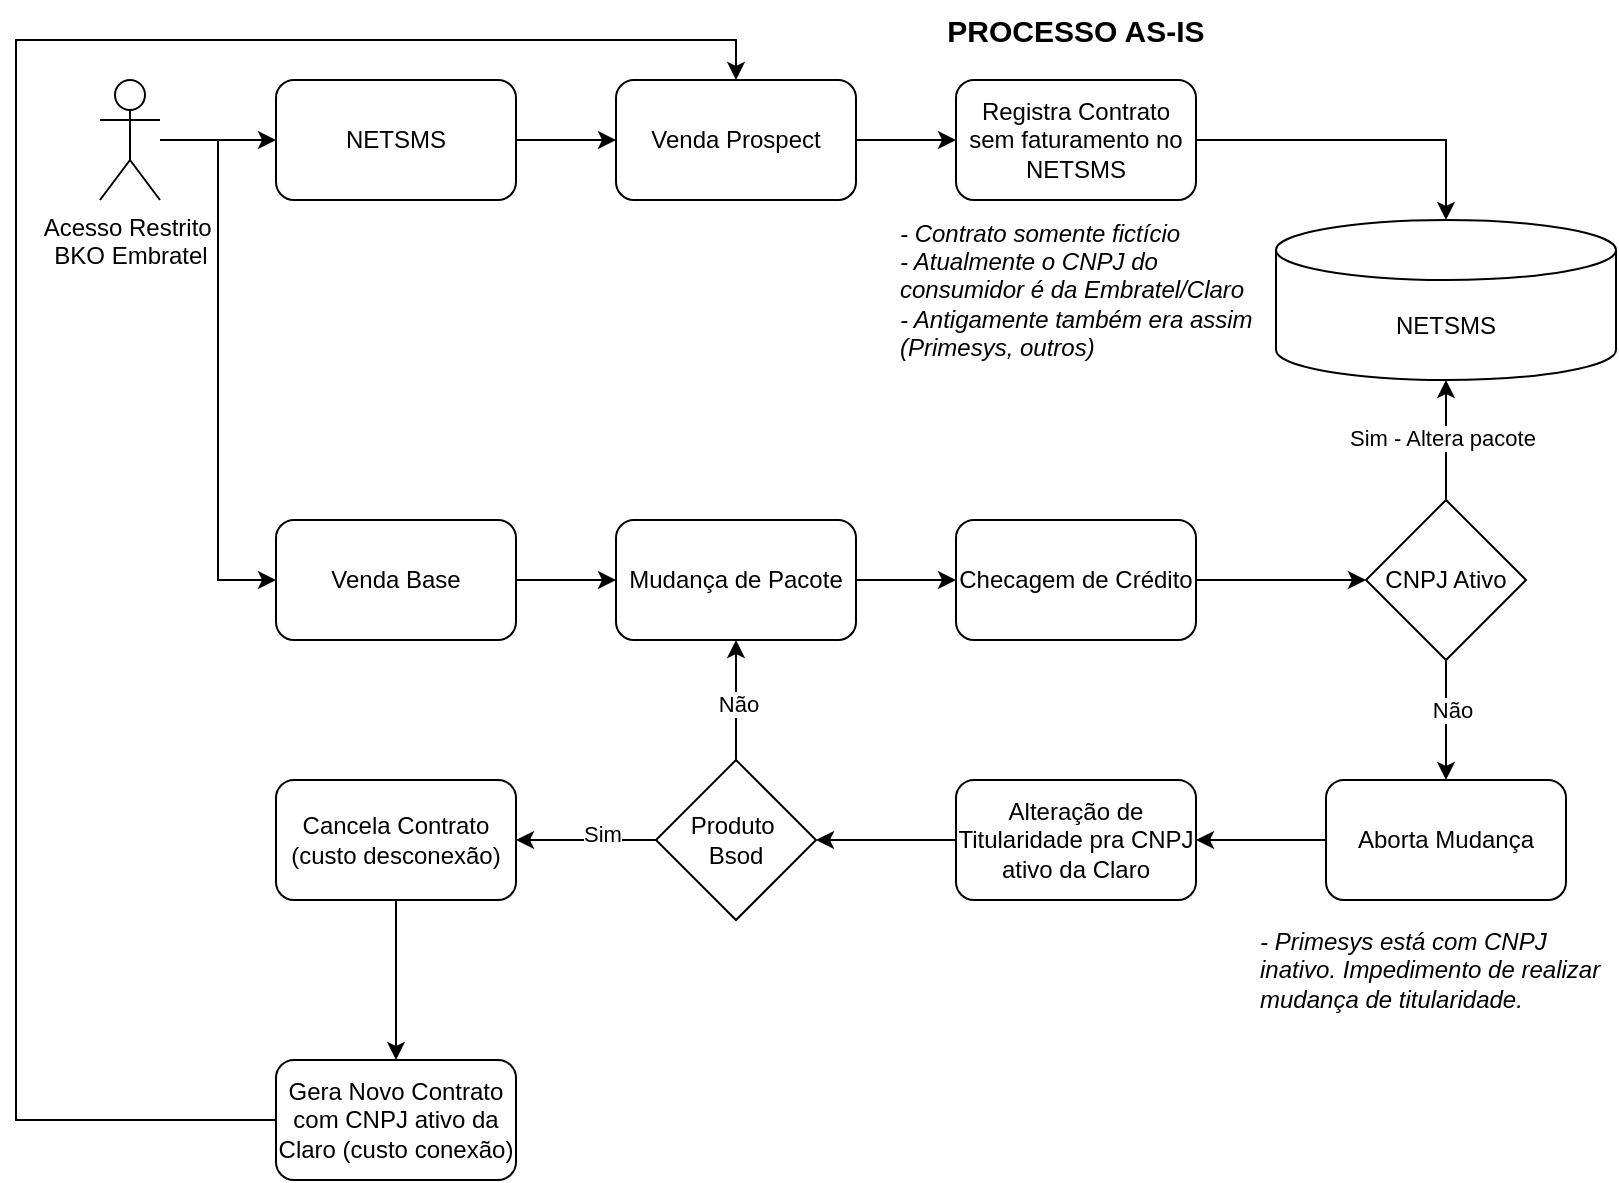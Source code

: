 <mxfile version="28.1.0" pages="4">
  <diagram name="AS-IS" id="O9E3QVRjLYlltCBO5CC2">
    <mxGraphModel dx="1226" dy="660" grid="1" gridSize="10" guides="1" tooltips="1" connect="1" arrows="1" fold="1" page="1" pageScale="1" pageWidth="827" pageHeight="1169" math="0" shadow="0">
      <root>
        <mxCell id="0" />
        <mxCell id="1" parent="0" />
        <mxCell id="G7d9W_WRkZ0tDgpjF5aS-10" style="edgeStyle=orthogonalEdgeStyle;rounded=0;orthogonalLoop=1;jettySize=auto;html=1;" edge="1" parent="1" source="G7d9W_WRkZ0tDgpjF5aS-1" target="G7d9W_WRkZ0tDgpjF5aS-9">
          <mxGeometry relative="1" as="geometry" />
        </mxCell>
        <mxCell id="G7d9W_WRkZ0tDgpjF5aS-1" value="NETSMS" style="rounded=1;whiteSpace=wrap;html=1;" vertex="1" parent="1">
          <mxGeometry x="150" y="50" width="120" height="60" as="geometry" />
        </mxCell>
        <mxCell id="G7d9W_WRkZ0tDgpjF5aS-3" style="edgeStyle=orthogonalEdgeStyle;rounded=0;orthogonalLoop=1;jettySize=auto;html=1;entryX=0;entryY=0.5;entryDx=0;entryDy=0;" edge="1" parent="1" source="G7d9W_WRkZ0tDgpjF5aS-2" target="G7d9W_WRkZ0tDgpjF5aS-1">
          <mxGeometry relative="1" as="geometry" />
        </mxCell>
        <mxCell id="G7d9W_WRkZ0tDgpjF5aS-26" style="edgeStyle=orthogonalEdgeStyle;rounded=0;orthogonalLoop=1;jettySize=auto;html=1;entryX=0;entryY=0.5;entryDx=0;entryDy=0;" edge="1" parent="1" source="G7d9W_WRkZ0tDgpjF5aS-2" target="G7d9W_WRkZ0tDgpjF5aS-12">
          <mxGeometry relative="1" as="geometry" />
        </mxCell>
        <mxCell id="G7d9W_WRkZ0tDgpjF5aS-2" value="Acesso Restrito&amp;nbsp;&lt;div&gt;BKO Embratel&lt;/div&gt;" style="shape=umlActor;verticalLabelPosition=bottom;verticalAlign=top;html=1;outlineConnect=0;" vertex="1" parent="1">
          <mxGeometry x="62" y="50" width="30" height="60" as="geometry" />
        </mxCell>
        <mxCell id="G7d9W_WRkZ0tDgpjF5aS-4" value="Registra Contrato sem faturamento no NETSMS" style="rounded=1;whiteSpace=wrap;html=1;" vertex="1" parent="1">
          <mxGeometry x="490" y="50" width="120" height="60" as="geometry" />
        </mxCell>
        <mxCell id="G7d9W_WRkZ0tDgpjF5aS-6" value="- Contrato somente fictício&lt;div&gt;- Atualmente o CNPJ do consumidor é da Embratel/Claro&lt;/div&gt;&lt;div&gt;- Antigamente também era assim (Primesys, outros)&lt;/div&gt;" style="text;html=1;align=left;verticalAlign=middle;whiteSpace=wrap;rounded=0;fontStyle=2" vertex="1" parent="1">
          <mxGeometry x="460" y="90" width="180" height="130" as="geometry" />
        </mxCell>
        <mxCell id="G7d9W_WRkZ0tDgpjF5aS-7" value="NETSMS" style="shape=cylinder3;whiteSpace=wrap;html=1;boundedLbl=1;backgroundOutline=1;size=15;" vertex="1" parent="1">
          <mxGeometry x="650" y="120" width="170" height="80" as="geometry" />
        </mxCell>
        <mxCell id="G7d9W_WRkZ0tDgpjF5aS-8" style="edgeStyle=orthogonalEdgeStyle;rounded=0;orthogonalLoop=1;jettySize=auto;html=1;entryX=0.5;entryY=0;entryDx=0;entryDy=0;entryPerimeter=0;" edge="1" parent="1" source="G7d9W_WRkZ0tDgpjF5aS-4" target="G7d9W_WRkZ0tDgpjF5aS-7">
          <mxGeometry relative="1" as="geometry" />
        </mxCell>
        <mxCell id="G7d9W_WRkZ0tDgpjF5aS-11" style="edgeStyle=orthogonalEdgeStyle;rounded=0;orthogonalLoop=1;jettySize=auto;html=1;entryX=0;entryY=0.5;entryDx=0;entryDy=0;" edge="1" parent="1" source="G7d9W_WRkZ0tDgpjF5aS-9" target="G7d9W_WRkZ0tDgpjF5aS-4">
          <mxGeometry relative="1" as="geometry" />
        </mxCell>
        <mxCell id="G7d9W_WRkZ0tDgpjF5aS-9" value="Venda Prospect" style="rounded=1;whiteSpace=wrap;html=1;" vertex="1" parent="1">
          <mxGeometry x="320" y="50" width="120" height="60" as="geometry" />
        </mxCell>
        <mxCell id="G7d9W_WRkZ0tDgpjF5aS-14" value="" style="edgeStyle=orthogonalEdgeStyle;rounded=0;orthogonalLoop=1;jettySize=auto;html=1;" edge="1" parent="1" source="G7d9W_WRkZ0tDgpjF5aS-12" target="G7d9W_WRkZ0tDgpjF5aS-13">
          <mxGeometry relative="1" as="geometry" />
        </mxCell>
        <mxCell id="G7d9W_WRkZ0tDgpjF5aS-12" value="Venda Base" style="rounded=1;whiteSpace=wrap;html=1;" vertex="1" parent="1">
          <mxGeometry x="150" y="270" width="120" height="60" as="geometry" />
        </mxCell>
        <mxCell id="G7d9W_WRkZ0tDgpjF5aS-18" style="edgeStyle=orthogonalEdgeStyle;rounded=0;orthogonalLoop=1;jettySize=auto;html=1;entryX=0;entryY=0.5;entryDx=0;entryDy=0;" edge="1" parent="1" source="G7d9W_WRkZ0tDgpjF5aS-13" target="G7d9W_WRkZ0tDgpjF5aS-17">
          <mxGeometry relative="1" as="geometry" />
        </mxCell>
        <mxCell id="G7d9W_WRkZ0tDgpjF5aS-13" value="Mudança de Pacote" style="whiteSpace=wrap;html=1;rounded=1;" vertex="1" parent="1">
          <mxGeometry x="320" y="270" width="120" height="60" as="geometry" />
        </mxCell>
        <mxCell id="G7d9W_WRkZ0tDgpjF5aS-20" style="edgeStyle=orthogonalEdgeStyle;rounded=0;orthogonalLoop=1;jettySize=auto;html=1;entryX=0;entryY=0.5;entryDx=0;entryDy=0;" edge="1" parent="1" source="G7d9W_WRkZ0tDgpjF5aS-17" target="G7d9W_WRkZ0tDgpjF5aS-19">
          <mxGeometry relative="1" as="geometry" />
        </mxCell>
        <mxCell id="G7d9W_WRkZ0tDgpjF5aS-17" value="Checagem de Crédito" style="whiteSpace=wrap;html=1;rounded=1;" vertex="1" parent="1">
          <mxGeometry x="490" y="270" width="120" height="60" as="geometry" />
        </mxCell>
        <mxCell id="G7d9W_WRkZ0tDgpjF5aS-21" style="edgeStyle=orthogonalEdgeStyle;rounded=0;orthogonalLoop=1;jettySize=auto;html=1;" edge="1" parent="1" source="G7d9W_WRkZ0tDgpjF5aS-19" target="G7d9W_WRkZ0tDgpjF5aS-7">
          <mxGeometry relative="1" as="geometry" />
        </mxCell>
        <mxCell id="G7d9W_WRkZ0tDgpjF5aS-22" value="Sim - Altera pacote" style="edgeLabel;html=1;align=center;verticalAlign=middle;resizable=0;points=[];" vertex="1" connectable="0" parent="G7d9W_WRkZ0tDgpjF5aS-21">
          <mxGeometry x="0.04" y="2" relative="1" as="geometry">
            <mxPoint as="offset" />
          </mxGeometry>
        </mxCell>
        <mxCell id="G7d9W_WRkZ0tDgpjF5aS-24" style="edgeStyle=orthogonalEdgeStyle;rounded=0;orthogonalLoop=1;jettySize=auto;html=1;entryX=0.5;entryY=0;entryDx=0;entryDy=0;" edge="1" parent="1" source="G7d9W_WRkZ0tDgpjF5aS-19" target="G7d9W_WRkZ0tDgpjF5aS-23">
          <mxGeometry relative="1" as="geometry" />
        </mxCell>
        <mxCell id="G7d9W_WRkZ0tDgpjF5aS-25" value="Não" style="edgeLabel;html=1;align=center;verticalAlign=middle;resizable=0;points=[];" vertex="1" connectable="0" parent="G7d9W_WRkZ0tDgpjF5aS-24">
          <mxGeometry x="-0.173" y="3" relative="1" as="geometry">
            <mxPoint as="offset" />
          </mxGeometry>
        </mxCell>
        <mxCell id="G7d9W_WRkZ0tDgpjF5aS-19" value="CNPJ Ativo" style="rhombus;whiteSpace=wrap;html=1;" vertex="1" parent="1">
          <mxGeometry x="695" y="260" width="80" height="80" as="geometry" />
        </mxCell>
        <mxCell id="G7d9W_WRkZ0tDgpjF5aS-29" value="" style="edgeStyle=orthogonalEdgeStyle;rounded=0;orthogonalLoop=1;jettySize=auto;html=1;" edge="1" parent="1" source="G7d9W_WRkZ0tDgpjF5aS-23" target="G7d9W_WRkZ0tDgpjF5aS-28">
          <mxGeometry relative="1" as="geometry" />
        </mxCell>
        <mxCell id="G7d9W_WRkZ0tDgpjF5aS-23" value="Aborta Mudança" style="rounded=1;whiteSpace=wrap;html=1;" vertex="1" parent="1">
          <mxGeometry x="675" y="400" width="120" height="60" as="geometry" />
        </mxCell>
        <mxCell id="G7d9W_WRkZ0tDgpjF5aS-27" value="&lt;div&gt;- Primesys está com CNPJ inativo. Impedimento de realizar mudança de titularidade.&lt;/div&gt;" style="text;html=1;align=left;verticalAlign=middle;whiteSpace=wrap;rounded=0;fontStyle=2" vertex="1" parent="1">
          <mxGeometry x="640" y="470" width="180" height="50" as="geometry" />
        </mxCell>
        <mxCell id="G7d9W_WRkZ0tDgpjF5aS-34" style="edgeStyle=orthogonalEdgeStyle;rounded=0;orthogonalLoop=1;jettySize=auto;html=1;entryX=1;entryY=0.5;entryDx=0;entryDy=0;" edge="1" parent="1" source="G7d9W_WRkZ0tDgpjF5aS-28" target="G7d9W_WRkZ0tDgpjF5aS-31">
          <mxGeometry relative="1" as="geometry" />
        </mxCell>
        <mxCell id="G7d9W_WRkZ0tDgpjF5aS-28" value="Alteração de Titularidade pra CNPJ ativo da Claro" style="whiteSpace=wrap;html=1;rounded=1;" vertex="1" parent="1">
          <mxGeometry x="490" y="400" width="120" height="60" as="geometry" />
        </mxCell>
        <mxCell id="G7d9W_WRkZ0tDgpjF5aS-32" style="edgeStyle=orthogonalEdgeStyle;rounded=0;orthogonalLoop=1;jettySize=auto;html=1;entryX=0.5;entryY=1;entryDx=0;entryDy=0;" edge="1" parent="1" source="G7d9W_WRkZ0tDgpjF5aS-31" target="G7d9W_WRkZ0tDgpjF5aS-13">
          <mxGeometry relative="1" as="geometry">
            <Array as="points">
              <mxPoint x="380" y="360" />
              <mxPoint x="380" y="360" />
            </Array>
          </mxGeometry>
        </mxCell>
        <mxCell id="G7d9W_WRkZ0tDgpjF5aS-33" value="Não" style="edgeLabel;html=1;align=center;verticalAlign=middle;resizable=0;points=[];" vertex="1" connectable="0" parent="G7d9W_WRkZ0tDgpjF5aS-32">
          <mxGeometry x="-0.06" y="-1" relative="1" as="geometry">
            <mxPoint as="offset" />
          </mxGeometry>
        </mxCell>
        <mxCell id="G7d9W_WRkZ0tDgpjF5aS-36" style="edgeStyle=orthogonalEdgeStyle;rounded=0;orthogonalLoop=1;jettySize=auto;html=1;entryX=1;entryY=0.5;entryDx=0;entryDy=0;" edge="1" parent="1" source="G7d9W_WRkZ0tDgpjF5aS-31" target="G7d9W_WRkZ0tDgpjF5aS-35">
          <mxGeometry relative="1" as="geometry" />
        </mxCell>
        <mxCell id="G7d9W_WRkZ0tDgpjF5aS-37" value="Sim" style="edgeLabel;html=1;align=center;verticalAlign=middle;resizable=0;points=[];" vertex="1" connectable="0" parent="G7d9W_WRkZ0tDgpjF5aS-36">
          <mxGeometry x="-0.223" y="-3" relative="1" as="geometry">
            <mxPoint as="offset" />
          </mxGeometry>
        </mxCell>
        <mxCell id="G7d9W_WRkZ0tDgpjF5aS-31" value="Produto&amp;nbsp;&lt;div&gt;Bsod&lt;/div&gt;" style="rhombus;whiteSpace=wrap;html=1;" vertex="1" parent="1">
          <mxGeometry x="340" y="390" width="80" height="80" as="geometry" />
        </mxCell>
        <mxCell id="G7d9W_WRkZ0tDgpjF5aS-39" value="" style="edgeStyle=orthogonalEdgeStyle;rounded=0;orthogonalLoop=1;jettySize=auto;html=1;" edge="1" parent="1" source="G7d9W_WRkZ0tDgpjF5aS-35" target="G7d9W_WRkZ0tDgpjF5aS-38">
          <mxGeometry relative="1" as="geometry" />
        </mxCell>
        <mxCell id="G7d9W_WRkZ0tDgpjF5aS-35" value="Cancela Contrato (custo desconexão)" style="rounded=1;whiteSpace=wrap;html=1;" vertex="1" parent="1">
          <mxGeometry x="150" y="400" width="120" height="60" as="geometry" />
        </mxCell>
        <mxCell id="G7d9W_WRkZ0tDgpjF5aS-40" style="edgeStyle=orthogonalEdgeStyle;rounded=0;orthogonalLoop=1;jettySize=auto;html=1;entryX=0.5;entryY=0;entryDx=0;entryDy=0;" edge="1" parent="1" source="G7d9W_WRkZ0tDgpjF5aS-38" target="G7d9W_WRkZ0tDgpjF5aS-9">
          <mxGeometry relative="1" as="geometry">
            <Array as="points">
              <mxPoint x="20" y="570" />
              <mxPoint x="20" y="30" />
              <mxPoint x="380" y="30" />
            </Array>
          </mxGeometry>
        </mxCell>
        <mxCell id="G7d9W_WRkZ0tDgpjF5aS-38" value="Gera Novo Contrato com CNPJ a&lt;span style=&quot;background-color: transparent; color: light-dark(rgb(0, 0, 0), rgb(255, 255, 255));&quot;&gt;tivo da Claro (custo conexão)&lt;/span&gt;" style="whiteSpace=wrap;html=1;rounded=1;" vertex="1" parent="1">
          <mxGeometry x="150" y="540" width="120" height="60" as="geometry" />
        </mxCell>
        <mxCell id="YnRn794bXqlYVnLgmS9M-1" value="PROCESSO AS-IS" style="text;html=1;align=center;verticalAlign=middle;whiteSpace=wrap;rounded=0;fontStyle=1;fontSize=15;" vertex="1" parent="1">
          <mxGeometry x="425" y="10" width="250" height="30" as="geometry" />
        </mxCell>
      </root>
    </mxGraphModel>
  </diagram>
  <diagram name="AS-IS v2" id="DpZQilk-6mZD1pAiLKQT">
    <mxGraphModel dx="1042" dy="561" grid="1" gridSize="10" guides="1" tooltips="1" connect="1" arrows="1" fold="1" page="1" pageScale="1" pageWidth="827" pageHeight="1169" math="0" shadow="0">
      <root>
        <mxCell id="k7Fj7TQaixe13yYSkC7b-0" />
        <mxCell id="k7Fj7TQaixe13yYSkC7b-1" parent="k7Fj7TQaixe13yYSkC7b-0" />
        <mxCell id="k7Fj7TQaixe13yYSkC7b-2" style="edgeStyle=orthogonalEdgeStyle;rounded=0;orthogonalLoop=1;jettySize=auto;html=1;" edge="1" parent="k7Fj7TQaixe13yYSkC7b-1" source="k7Fj7TQaixe13yYSkC7b-3" target="k7Fj7TQaixe13yYSkC7b-12">
          <mxGeometry relative="1" as="geometry" />
        </mxCell>
        <mxCell id="k7Fj7TQaixe13yYSkC7b-3" value="NETSMS" style="rounded=1;whiteSpace=wrap;html=1;" vertex="1" parent="k7Fj7TQaixe13yYSkC7b-1">
          <mxGeometry x="150" y="50" width="120" height="60" as="geometry" />
        </mxCell>
        <mxCell id="k7Fj7TQaixe13yYSkC7b-4" style="edgeStyle=orthogonalEdgeStyle;rounded=0;orthogonalLoop=1;jettySize=auto;html=1;entryX=0;entryY=0.5;entryDx=0;entryDy=0;" edge="1" parent="k7Fj7TQaixe13yYSkC7b-1" source="k7Fj7TQaixe13yYSkC7b-6" target="k7Fj7TQaixe13yYSkC7b-3">
          <mxGeometry relative="1" as="geometry" />
        </mxCell>
        <mxCell id="k7Fj7TQaixe13yYSkC7b-5" style="edgeStyle=orthogonalEdgeStyle;rounded=0;orthogonalLoop=1;jettySize=auto;html=1;entryX=0;entryY=0.5;entryDx=0;entryDy=0;" edge="1" parent="k7Fj7TQaixe13yYSkC7b-1" source="k7Fj7TQaixe13yYSkC7b-6" target="k7Fj7TQaixe13yYSkC7b-14">
          <mxGeometry relative="1" as="geometry" />
        </mxCell>
        <mxCell id="k7Fj7TQaixe13yYSkC7b-6" value="Acesso Restrito&amp;nbsp;&lt;div&gt;BKO Embratel&lt;/div&gt;" style="shape=umlActor;verticalLabelPosition=bottom;verticalAlign=top;html=1;outlineConnect=0;" vertex="1" parent="k7Fj7TQaixe13yYSkC7b-1">
          <mxGeometry x="62" y="50" width="30" height="60" as="geometry" />
        </mxCell>
        <mxCell id="k7Fj7TQaixe13yYSkC7b-7" value="Registra Contrato sem faturamento no NETSMS" style="rounded=1;whiteSpace=wrap;html=1;" vertex="1" parent="k7Fj7TQaixe13yYSkC7b-1">
          <mxGeometry x="490" y="50" width="120" height="60" as="geometry" />
        </mxCell>
        <mxCell id="k7Fj7TQaixe13yYSkC7b-8" value="- Contrato somente fictício&lt;div&gt;- Atualmente o CNPJ do consumidor é da Embratel/Claro&lt;/div&gt;&lt;div&gt;- Antigamente também era assim (Primesys, outros)&lt;/div&gt;" style="text;html=1;align=left;verticalAlign=middle;whiteSpace=wrap;rounded=0;fontStyle=2" vertex="1" parent="k7Fj7TQaixe13yYSkC7b-1">
          <mxGeometry x="460" y="90" width="180" height="130" as="geometry" />
        </mxCell>
        <mxCell id="k7Fj7TQaixe13yYSkC7b-9" value="NETSMS" style="shape=cylinder3;whiteSpace=wrap;html=1;boundedLbl=1;backgroundOutline=1;size=15;" vertex="1" parent="k7Fj7TQaixe13yYSkC7b-1">
          <mxGeometry x="650" y="120" width="170" height="80" as="geometry" />
        </mxCell>
        <mxCell id="k7Fj7TQaixe13yYSkC7b-10" style="edgeStyle=orthogonalEdgeStyle;rounded=0;orthogonalLoop=1;jettySize=auto;html=1;entryX=0.5;entryY=0;entryDx=0;entryDy=0;entryPerimeter=0;" edge="1" parent="k7Fj7TQaixe13yYSkC7b-1" source="k7Fj7TQaixe13yYSkC7b-7" target="k7Fj7TQaixe13yYSkC7b-9">
          <mxGeometry relative="1" as="geometry" />
        </mxCell>
        <mxCell id="k7Fj7TQaixe13yYSkC7b-11" style="edgeStyle=orthogonalEdgeStyle;rounded=0;orthogonalLoop=1;jettySize=auto;html=1;entryX=0;entryY=0.5;entryDx=0;entryDy=0;" edge="1" parent="k7Fj7TQaixe13yYSkC7b-1" source="k7Fj7TQaixe13yYSkC7b-12" target="k7Fj7TQaixe13yYSkC7b-7">
          <mxGeometry relative="1" as="geometry" />
        </mxCell>
        <mxCell id="k7Fj7TQaixe13yYSkC7b-12" value="Venda Prospect" style="rounded=1;whiteSpace=wrap;html=1;" vertex="1" parent="k7Fj7TQaixe13yYSkC7b-1">
          <mxGeometry x="320" y="50" width="120" height="60" as="geometry" />
        </mxCell>
        <mxCell id="k7Fj7TQaixe13yYSkC7b-13" value="" style="edgeStyle=orthogonalEdgeStyle;rounded=0;orthogonalLoop=1;jettySize=auto;html=1;" edge="1" parent="k7Fj7TQaixe13yYSkC7b-1" source="k7Fj7TQaixe13yYSkC7b-14" target="k7Fj7TQaixe13yYSkC7b-16">
          <mxGeometry relative="1" as="geometry" />
        </mxCell>
        <mxCell id="k7Fj7TQaixe13yYSkC7b-14" value="Venda Base" style="rounded=1;whiteSpace=wrap;html=1;" vertex="1" parent="k7Fj7TQaixe13yYSkC7b-1">
          <mxGeometry x="150" y="370" width="120" height="60" as="geometry" />
        </mxCell>
        <mxCell id="k7Fj7TQaixe13yYSkC7b-15" style="edgeStyle=orthogonalEdgeStyle;rounded=0;orthogonalLoop=1;jettySize=auto;html=1;entryX=0;entryY=0.5;entryDx=0;entryDy=0;" edge="1" parent="k7Fj7TQaixe13yYSkC7b-1" source="k7Fj7TQaixe13yYSkC7b-16" target="3gBMF1O4Vmi6MCF1SRB2-2">
          <mxGeometry relative="1" as="geometry">
            <mxPoint x="540" y="400" as="targetPoint" />
            <Array as="points">
              <mxPoint x="570" y="400" />
              <mxPoint x="570" y="400" />
            </Array>
          </mxGeometry>
        </mxCell>
        <mxCell id="k7Fj7TQaixe13yYSkC7b-16" value="Mudança de Pacote" style="whiteSpace=wrap;html=1;rounded=1;" vertex="1" parent="k7Fj7TQaixe13yYSkC7b-1">
          <mxGeometry x="320" y="370" width="120" height="60" as="geometry" />
        </mxCell>
        <mxCell id="3gBMF1O4Vmi6MCF1SRB2-15" value="" style="edgeStyle=orthogonalEdgeStyle;rounded=0;orthogonalLoop=1;jettySize=auto;html=1;exitX=1;exitY=0.5;exitDx=0;exitDy=0;entryX=0;entryY=0.5;entryDx=0;entryDy=0;" edge="1" parent="k7Fj7TQaixe13yYSkC7b-1" source="3gBMF1O4Vmi6MCF1SRB2-2" target="3gBMF1O4Vmi6MCF1SRB2-17">
          <mxGeometry relative="1" as="geometry">
            <mxPoint x="620" y="400" as="sourcePoint" />
            <mxPoint x="670" y="400" as="targetPoint" />
          </mxGeometry>
        </mxCell>
        <mxCell id="3gBMF1O4Vmi6MCF1SRB2-16" value="Reprovado" style="edgeLabel;html=1;align=center;verticalAlign=middle;resizable=0;points=[];" vertex="1" connectable="0" parent="3gBMF1O4Vmi6MCF1SRB2-15">
          <mxGeometry x="-0.265" y="1" relative="1" as="geometry">
            <mxPoint as="offset" />
          </mxGeometry>
        </mxCell>
        <mxCell id="k7Fj7TQaixe13yYSkC7b-26" value="&lt;div&gt;- Primesys está com CNPJ inativo. Impedimento de realizar mudança de titularidade.&lt;/div&gt;" style="text;html=1;align=left;verticalAlign=middle;whiteSpace=wrap;rounded=0;fontStyle=2" vertex="1" parent="k7Fj7TQaixe13yYSkC7b-1">
          <mxGeometry x="610" y="600" width="140" height="50" as="geometry" />
        </mxCell>
        <mxCell id="k7Fj7TQaixe13yYSkC7b-27" style="edgeStyle=orthogonalEdgeStyle;rounded=0;orthogonalLoop=1;jettySize=auto;html=1;entryX=0.5;entryY=1;entryDx=0;entryDy=0;" edge="1" parent="k7Fj7TQaixe13yYSkC7b-1" source="k7Fj7TQaixe13yYSkC7b-28" target="k7Fj7TQaixe13yYSkC7b-16">
          <mxGeometry relative="1" as="geometry" />
        </mxCell>
        <mxCell id="k7Fj7TQaixe13yYSkC7b-28" value="Alteração de Titularidade pra CNPJ ativo da Claro" style="whiteSpace=wrap;html=1;rounded=1;" vertex="1" parent="k7Fj7TQaixe13yYSkC7b-1">
          <mxGeometry x="480" y="470" width="120" height="60" as="geometry" />
        </mxCell>
        <mxCell id="3gBMF1O4Vmi6MCF1SRB2-23" style="edgeStyle=orthogonalEdgeStyle;rounded=0;orthogonalLoop=1;jettySize=auto;html=1;entryX=1;entryY=0.5;entryDx=0;entryDy=0;" edge="1" parent="k7Fj7TQaixe13yYSkC7b-1" source="k7Fj7TQaixe13yYSkC7b-33" target="k7Fj7TQaixe13yYSkC7b-35">
          <mxGeometry relative="1" as="geometry" />
        </mxCell>
        <mxCell id="3gBMF1O4Vmi6MCF1SRB2-24" value="Sim" style="edgeLabel;html=1;align=center;verticalAlign=middle;resizable=0;points=[];" vertex="1" connectable="0" parent="3gBMF1O4Vmi6MCF1SRB2-23">
          <mxGeometry x="0.051" relative="1" as="geometry">
            <mxPoint as="offset" />
          </mxGeometry>
        </mxCell>
        <mxCell id="k7Fj7TQaixe13yYSkC7b-33" value="Produto&amp;nbsp;&lt;div&gt;BSOD&lt;/div&gt;" style="rhombus;whiteSpace=wrap;html=1;" vertex="1" parent="k7Fj7TQaixe13yYSkC7b-1">
          <mxGeometry x="740" y="545" width="80" height="80" as="geometry" />
        </mxCell>
        <mxCell id="k7Fj7TQaixe13yYSkC7b-34" value="" style="edgeStyle=orthogonalEdgeStyle;rounded=0;orthogonalLoop=1;jettySize=auto;html=1;" edge="1" parent="k7Fj7TQaixe13yYSkC7b-1" source="k7Fj7TQaixe13yYSkC7b-35" target="k7Fj7TQaixe13yYSkC7b-37">
          <mxGeometry relative="1" as="geometry" />
        </mxCell>
        <mxCell id="k7Fj7TQaixe13yYSkC7b-35" value="Cancela Contrato &lt;b&gt;&lt;font style=&quot;color: rgb(255, 51, 51);&quot;&gt;(custo desconexão)&lt;/font&gt;&lt;/b&gt;" style="rounded=1;whiteSpace=wrap;html=1;" vertex="1" parent="k7Fj7TQaixe13yYSkC7b-1">
          <mxGeometry x="480" y="555" width="120" height="60" as="geometry" />
        </mxCell>
        <mxCell id="k7Fj7TQaixe13yYSkC7b-36" style="edgeStyle=orthogonalEdgeStyle;rounded=0;orthogonalLoop=1;jettySize=auto;html=1;entryX=0.5;entryY=0;entryDx=0;entryDy=0;exitX=0;exitY=0.5;exitDx=0;exitDy=0;" edge="1" parent="k7Fj7TQaixe13yYSkC7b-1" source="k7Fj7TQaixe13yYSkC7b-37" target="k7Fj7TQaixe13yYSkC7b-12">
          <mxGeometry relative="1" as="geometry">
            <Array as="points">
              <mxPoint x="20" y="585" />
              <mxPoint x="20" y="30" />
              <mxPoint x="380" y="30" />
            </Array>
          </mxGeometry>
        </mxCell>
        <mxCell id="k7Fj7TQaixe13yYSkC7b-37" value="&lt;font style=&quot;color: rgb(0, 0, 0);&quot;&gt;Gera Novo Contrato com CNPJ a&lt;/font&gt;&lt;span style=&quot;background-color: transparent;&quot;&gt;&lt;font style=&quot;color: rgb(0, 0, 0);&quot;&gt;tivo da Claro&lt;/font&gt;&lt;font style=&quot;color: light-dark(rgb(255, 51, 51), rgb(255, 255, 255));&quot;&gt; &lt;/font&gt;&lt;b style=&quot;&quot;&gt;&lt;font style=&quot;color: light-dark(rgb(255, 51, 51), rgb(255, 255, 255));&quot;&gt;(custo conexão)&lt;/font&gt;&lt;/b&gt;&lt;/span&gt;" style="whiteSpace=wrap;html=1;rounded=1;" vertex="1" parent="k7Fj7TQaixe13yYSkC7b-1">
          <mxGeometry x="150" y="555" width="120" height="60" as="geometry" />
        </mxCell>
        <mxCell id="k7Fj7TQaixe13yYSkC7b-38" value="PROCESSO AS-IS" style="text;html=1;align=center;verticalAlign=middle;whiteSpace=wrap;rounded=0;fontStyle=1;fontSize=15;" vertex="1" parent="k7Fj7TQaixe13yYSkC7b-1">
          <mxGeometry x="425" y="10" width="250" height="30" as="geometry" />
        </mxCell>
        <mxCell id="3gBMF1O4Vmi6MCF1SRB2-2" value="Checagem&amp;nbsp;&lt;div&gt;Crédito&lt;/div&gt;" style="rhombus;whiteSpace=wrap;html=1;" vertex="1" parent="k7Fj7TQaixe13yYSkC7b-1">
          <mxGeometry x="500" y="360" width="80" height="80" as="geometry" />
        </mxCell>
        <mxCell id="3gBMF1O4Vmi6MCF1SRB2-7" style="edgeStyle=orthogonalEdgeStyle;rounded=0;orthogonalLoop=1;jettySize=auto;html=1;entryX=0.5;entryY=1;entryDx=0;entryDy=0;entryPerimeter=0;exitX=0.5;exitY=0;exitDx=0;exitDy=0;" edge="1" parent="k7Fj7TQaixe13yYSkC7b-1" source="3gBMF1O4Vmi6MCF1SRB2-2" target="k7Fj7TQaixe13yYSkC7b-9">
          <mxGeometry relative="1" as="geometry" />
        </mxCell>
        <mxCell id="3gBMF1O4Vmi6MCF1SRB2-8" value="Aprovado -&amp;nbsp;&lt;div&gt;Altera Pacote&lt;/div&gt;" style="edgeLabel;html=1;align=center;verticalAlign=middle;resizable=0;points=[];" vertex="1" connectable="0" parent="3gBMF1O4Vmi6MCF1SRB2-7">
          <mxGeometry x="-0.027" y="2" relative="1" as="geometry">
            <mxPoint x="-93" y="42" as="offset" />
          </mxGeometry>
        </mxCell>
        <mxCell id="3gBMF1O4Vmi6MCF1SRB2-18" style="edgeStyle=orthogonalEdgeStyle;rounded=0;orthogonalLoop=1;jettySize=auto;html=1;entryX=1;entryY=0.5;entryDx=0;entryDy=0;" edge="1" parent="k7Fj7TQaixe13yYSkC7b-1" source="3gBMF1O4Vmi6MCF1SRB2-17" target="k7Fj7TQaixe13yYSkC7b-28">
          <mxGeometry relative="1" as="geometry">
            <Array as="points">
              <mxPoint x="710" y="500" />
            </Array>
          </mxGeometry>
        </mxCell>
        <mxCell id="3gBMF1O4Vmi6MCF1SRB2-19" value="Sim" style="edgeLabel;html=1;align=center;verticalAlign=middle;resizable=0;points=[];" vertex="1" connectable="0" parent="3gBMF1O4Vmi6MCF1SRB2-18">
          <mxGeometry x="-0.456" y="-1" relative="1" as="geometry">
            <mxPoint as="offset" />
          </mxGeometry>
        </mxCell>
        <mxCell id="3gBMF1O4Vmi6MCF1SRB2-20" style="edgeStyle=orthogonalEdgeStyle;rounded=0;orthogonalLoop=1;jettySize=auto;html=1;entryX=0.5;entryY=0;entryDx=0;entryDy=0;" edge="1" parent="k7Fj7TQaixe13yYSkC7b-1" source="3gBMF1O4Vmi6MCF1SRB2-17" target="k7Fj7TQaixe13yYSkC7b-33">
          <mxGeometry relative="1" as="geometry">
            <Array as="points">
              <mxPoint x="780" y="400" />
            </Array>
          </mxGeometry>
        </mxCell>
        <mxCell id="3gBMF1O4Vmi6MCF1SRB2-21" value="Não" style="edgeLabel;html=1;align=center;verticalAlign=middle;resizable=0;points=[];" vertex="1" connectable="0" parent="3gBMF1O4Vmi6MCF1SRB2-20">
          <mxGeometry x="-0.773" y="-2" relative="1" as="geometry">
            <mxPoint x="15" y="28" as="offset" />
          </mxGeometry>
        </mxCell>
        <mxCell id="3gBMF1O4Vmi6MCF1SRB2-17" value="Produto&amp;nbsp;&lt;div&gt;BLC&lt;/div&gt;" style="rhombus;whiteSpace=wrap;html=1;" vertex="1" parent="k7Fj7TQaixe13yYSkC7b-1">
          <mxGeometry x="670" y="360" width="80" height="80" as="geometry" />
        </mxCell>
        <mxCell id="3gBMF1O4Vmi6MCF1SRB2-25" value="&lt;div&gt;- Quando produto é BLC é possível ao BKO mudar a titularidade pra um CNPJ ativo e seguir com a mudança de pacote;&lt;/div&gt;&lt;div&gt;- Quando produto é BSOD existe um bloqueio que impede a mudança de titularidade, obrigado a desconexão e criação de novo contrato. Isso gera 2 despesas (desconexão + conexão)&lt;/div&gt;" style="text;html=1;align=left;verticalAlign=middle;whiteSpace=wrap;rounded=0;fontStyle=2;fillColor=#fff2cc;strokeColor=#d6b656;sketch=1;curveFitting=1;jiggle=2;" vertex="1" parent="k7Fj7TQaixe13yYSkC7b-1">
          <mxGeometry x="20" y="660" width="560" height="60" as="geometry" />
        </mxCell>
      </root>
    </mxGraphModel>
  </diagram>
  <diagram name="TO-BE v2" id="lrzshgty2-1Zl3WJrVAD">
    <mxGraphModel dx="1042" dy="561" grid="1" gridSize="10" guides="1" tooltips="1" connect="1" arrows="1" fold="1" page="1" pageScale="1" pageWidth="827" pageHeight="1169" math="0" shadow="0">
      <root>
        <mxCell id="-ufZKjMV2JP7Gstn3VgU-0" />
        <mxCell id="-ufZKjMV2JP7Gstn3VgU-1" parent="-ufZKjMV2JP7Gstn3VgU-0" />
        <mxCell id="-ufZKjMV2JP7Gstn3VgU-2" style="edgeStyle=orthogonalEdgeStyle;rounded=0;orthogonalLoop=1;jettySize=auto;html=1;" edge="1" parent="-ufZKjMV2JP7Gstn3VgU-1" source="-ufZKjMV2JP7Gstn3VgU-3" target="-ufZKjMV2JP7Gstn3VgU-12">
          <mxGeometry relative="1" as="geometry" />
        </mxCell>
        <mxCell id="-ufZKjMV2JP7Gstn3VgU-3" value="NETSMS" style="rounded=1;whiteSpace=wrap;html=1;" vertex="1" parent="-ufZKjMV2JP7Gstn3VgU-1">
          <mxGeometry x="150" y="50" width="120" height="60" as="geometry" />
        </mxCell>
        <mxCell id="-ufZKjMV2JP7Gstn3VgU-4" style="edgeStyle=orthogonalEdgeStyle;rounded=0;orthogonalLoop=1;jettySize=auto;html=1;entryX=0;entryY=0.5;entryDx=0;entryDy=0;" edge="1" parent="-ufZKjMV2JP7Gstn3VgU-1" source="-ufZKjMV2JP7Gstn3VgU-6" target="-ufZKjMV2JP7Gstn3VgU-3">
          <mxGeometry relative="1" as="geometry" />
        </mxCell>
        <mxCell id="-ufZKjMV2JP7Gstn3VgU-5" style="edgeStyle=orthogonalEdgeStyle;rounded=0;orthogonalLoop=1;jettySize=auto;html=1;entryX=0;entryY=0.5;entryDx=0;entryDy=0;" edge="1" parent="-ufZKjMV2JP7Gstn3VgU-1" source="-ufZKjMV2JP7Gstn3VgU-6" target="-ufZKjMV2JP7Gstn3VgU-14">
          <mxGeometry relative="1" as="geometry" />
        </mxCell>
        <mxCell id="-ufZKjMV2JP7Gstn3VgU-6" value="Acesso Restrito&amp;nbsp;&lt;div&gt;BKO Embratel&lt;/div&gt;" style="shape=umlActor;verticalLabelPosition=bottom;verticalAlign=top;html=1;outlineConnect=0;" vertex="1" parent="-ufZKjMV2JP7Gstn3VgU-1">
          <mxGeometry x="62" y="50" width="30" height="60" as="geometry" />
        </mxCell>
        <mxCell id="-ufZKjMV2JP7Gstn3VgU-7" value="Registra Contrato sem faturamento no NETSMS" style="rounded=1;whiteSpace=wrap;html=1;" vertex="1" parent="-ufZKjMV2JP7Gstn3VgU-1">
          <mxGeometry x="490" y="50" width="120" height="60" as="geometry" />
        </mxCell>
        <mxCell id="-ufZKjMV2JP7Gstn3VgU-8" value="- Contrato somente fictício&lt;div&gt;- Atualmente o CNPJ do consumidor é da Embratel/Claro&lt;/div&gt;&lt;div&gt;- Antigamente também era assim (Primesys, outros)&lt;/div&gt;" style="text;html=1;align=left;verticalAlign=middle;whiteSpace=wrap;rounded=0;fontStyle=2" vertex="1" parent="-ufZKjMV2JP7Gstn3VgU-1">
          <mxGeometry x="460" y="90" width="180" height="130" as="geometry" />
        </mxCell>
        <mxCell id="-ufZKjMV2JP7Gstn3VgU-9" value="NETSMS" style="shape=cylinder3;whiteSpace=wrap;html=1;boundedLbl=1;backgroundOutline=1;size=15;" vertex="1" parent="-ufZKjMV2JP7Gstn3VgU-1">
          <mxGeometry x="650" y="120" width="170" height="80" as="geometry" />
        </mxCell>
        <mxCell id="-ufZKjMV2JP7Gstn3VgU-10" style="edgeStyle=orthogonalEdgeStyle;rounded=0;orthogonalLoop=1;jettySize=auto;html=1;entryX=0.5;entryY=0;entryDx=0;entryDy=0;entryPerimeter=0;" edge="1" parent="-ufZKjMV2JP7Gstn3VgU-1" source="-ufZKjMV2JP7Gstn3VgU-7" target="-ufZKjMV2JP7Gstn3VgU-9">
          <mxGeometry relative="1" as="geometry" />
        </mxCell>
        <mxCell id="-ufZKjMV2JP7Gstn3VgU-11" style="edgeStyle=orthogonalEdgeStyle;rounded=0;orthogonalLoop=1;jettySize=auto;html=1;entryX=0;entryY=0.5;entryDx=0;entryDy=0;" edge="1" parent="-ufZKjMV2JP7Gstn3VgU-1" source="-ufZKjMV2JP7Gstn3VgU-12" target="-ufZKjMV2JP7Gstn3VgU-7">
          <mxGeometry relative="1" as="geometry" />
        </mxCell>
        <mxCell id="-ufZKjMV2JP7Gstn3VgU-12" value="Venda Prospect" style="rounded=1;whiteSpace=wrap;html=1;" vertex="1" parent="-ufZKjMV2JP7Gstn3VgU-1">
          <mxGeometry x="320" y="50" width="120" height="60" as="geometry" />
        </mxCell>
        <mxCell id="-ufZKjMV2JP7Gstn3VgU-13" value="" style="edgeStyle=orthogonalEdgeStyle;rounded=0;orthogonalLoop=1;jettySize=auto;html=1;" edge="1" parent="-ufZKjMV2JP7Gstn3VgU-1" source="-ufZKjMV2JP7Gstn3VgU-14" target="-ufZKjMV2JP7Gstn3VgU-16">
          <mxGeometry relative="1" as="geometry" />
        </mxCell>
        <mxCell id="-ufZKjMV2JP7Gstn3VgU-14" value="Venda Base" style="rounded=1;whiteSpace=wrap;html=1;" vertex="1" parent="-ufZKjMV2JP7Gstn3VgU-1">
          <mxGeometry x="150" y="370" width="120" height="60" as="geometry" />
        </mxCell>
        <mxCell id="-ufZKjMV2JP7Gstn3VgU-15" style="edgeStyle=orthogonalEdgeStyle;rounded=0;orthogonalLoop=1;jettySize=auto;html=1;entryX=0;entryY=0.5;entryDx=0;entryDy=0;" edge="1" parent="-ufZKjMV2JP7Gstn3VgU-1" source="-ufZKjMV2JP7Gstn3VgU-16" target="-ufZKjMV2JP7Gstn3VgU-30">
          <mxGeometry relative="1" as="geometry">
            <mxPoint x="540" y="400" as="targetPoint" />
            <Array as="points">
              <mxPoint x="570" y="400" />
              <mxPoint x="570" y="400" />
            </Array>
          </mxGeometry>
        </mxCell>
        <mxCell id="-ufZKjMV2JP7Gstn3VgU-16" value="Mudança de Pacote" style="whiteSpace=wrap;html=1;rounded=1;" vertex="1" parent="-ufZKjMV2JP7Gstn3VgU-1">
          <mxGeometry x="320" y="370" width="120" height="60" as="geometry" />
        </mxCell>
        <mxCell id="-ufZKjMV2JP7Gstn3VgU-17" value="" style="edgeStyle=orthogonalEdgeStyle;rounded=0;orthogonalLoop=1;jettySize=auto;html=1;exitX=1;exitY=0.5;exitDx=0;exitDy=0;entryX=1;entryY=0.5;entryDx=0;entryDy=0;" edge="1" parent="-ufZKjMV2JP7Gstn3VgU-1" source="-ufZKjMV2JP7Gstn3VgU-30" target="-ufZKjMV2JP7Gstn3VgU-21">
          <mxGeometry relative="1" as="geometry">
            <mxPoint x="620" y="400" as="sourcePoint" />
            <mxPoint x="670" y="400" as="targetPoint" />
          </mxGeometry>
        </mxCell>
        <mxCell id="-ufZKjMV2JP7Gstn3VgU-18" value="Reprovado" style="edgeLabel;html=1;align=center;verticalAlign=middle;resizable=0;points=[];" vertex="1" connectable="0" parent="-ufZKjMV2JP7Gstn3VgU-17">
          <mxGeometry x="-0.265" y="1" relative="1" as="geometry">
            <mxPoint as="offset" />
          </mxGeometry>
        </mxCell>
        <mxCell id="-ufZKjMV2JP7Gstn3VgU-19" value="&lt;div&gt;- Primesys está com CNPJ inativo. Impedimento de realizar mudança de titularidade.&lt;/div&gt;" style="text;html=1;align=left;verticalAlign=middle;whiteSpace=wrap;rounded=0;fontStyle=2" vertex="1" parent="-ufZKjMV2JP7Gstn3VgU-1">
          <mxGeometry x="610" y="600" width="140" height="50" as="geometry" />
        </mxCell>
        <mxCell id="-ufZKjMV2JP7Gstn3VgU-20" style="edgeStyle=orthogonalEdgeStyle;rounded=0;orthogonalLoop=1;jettySize=auto;html=1;entryX=0.5;entryY=1;entryDx=0;entryDy=0;" edge="1" parent="-ufZKjMV2JP7Gstn3VgU-1" source="-ufZKjMV2JP7Gstn3VgU-21" target="-ufZKjMV2JP7Gstn3VgU-16">
          <mxGeometry relative="1" as="geometry" />
        </mxCell>
        <mxCell id="-ufZKjMV2JP7Gstn3VgU-21" value="Alteração de Titularidade pra CNPJ ativo da Claro" style="whiteSpace=wrap;html=1;rounded=1;" vertex="1" parent="-ufZKjMV2JP7Gstn3VgU-1">
          <mxGeometry x="480" y="470" width="120" height="60" as="geometry" />
        </mxCell>
        <mxCell id="-ufZKjMV2JP7Gstn3VgU-29" value="PROCESSO TO-BE" style="text;html=1;align=center;verticalAlign=middle;whiteSpace=wrap;rounded=0;fontStyle=1;fontSize=15;" vertex="1" parent="-ufZKjMV2JP7Gstn3VgU-1">
          <mxGeometry x="425" y="10" width="250" height="30" as="geometry" />
        </mxCell>
        <mxCell id="-ufZKjMV2JP7Gstn3VgU-30" value="Checagem&amp;nbsp;&lt;div&gt;Crédito&lt;/div&gt;" style="rhombus;whiteSpace=wrap;html=1;" vertex="1" parent="-ufZKjMV2JP7Gstn3VgU-1">
          <mxGeometry x="500" y="360" width="80" height="80" as="geometry" />
        </mxCell>
        <mxCell id="-ufZKjMV2JP7Gstn3VgU-31" style="edgeStyle=orthogonalEdgeStyle;rounded=0;orthogonalLoop=1;jettySize=auto;html=1;entryX=0.5;entryY=1;entryDx=0;entryDy=0;entryPerimeter=0;exitX=0.5;exitY=0;exitDx=0;exitDy=0;" edge="1" parent="-ufZKjMV2JP7Gstn3VgU-1" source="-ufZKjMV2JP7Gstn3VgU-30" target="-ufZKjMV2JP7Gstn3VgU-9">
          <mxGeometry relative="1" as="geometry" />
        </mxCell>
        <mxCell id="-ufZKjMV2JP7Gstn3VgU-32" value="Aprovado -&amp;nbsp;&lt;div&gt;Altera Pacote&lt;/div&gt;" style="edgeLabel;html=1;align=center;verticalAlign=middle;resizable=0;points=[];" vertex="1" connectable="0" parent="-ufZKjMV2JP7Gstn3VgU-31">
          <mxGeometry x="-0.027" y="2" relative="1" as="geometry">
            <mxPoint x="-93" y="42" as="offset" />
          </mxGeometry>
        </mxCell>
        <mxCell id="-ufZKjMV2JP7Gstn3VgU-38" value="&lt;div&gt;- Quando produto é BLC é possível ao BKO mudar a titularidade pra um CNPJ ativo e seguir com a mudança de pacote;&lt;/div&gt;&lt;div&gt;- Quando produto é BSOD existe um bloqueio que impede a mudança de titularidade, obrigado a desconexão e criação de novo contrato. Isso gera 2 despesas (desconexão + conexão)&lt;/div&gt;" style="text;html=1;align=left;verticalAlign=middle;whiteSpace=wrap;rounded=0;fontStyle=2;fillColor=#fff2cc;strokeColor=#d6b656;sketch=1;curveFitting=1;jiggle=2;" vertex="1" parent="-ufZKjMV2JP7Gstn3VgU-1">
          <mxGeometry x="20" y="660" width="560" height="60" as="geometry" />
        </mxCell>
        <mxCell id="9VtAtsA4rNMMjcmzdgVB-0" value="JOB Atualiza CNPJ Embratel" style="rounded=1;whiteSpace=wrap;html=1;fillColor=#fff2cc;strokeColor=#d6b656;" vertex="1" parent="-ufZKjMV2JP7Gstn3VgU-1">
          <mxGeometry x="691" y="320" width="120" height="60" as="geometry" />
        </mxCell>
        <mxCell id="9VtAtsA4rNMMjcmzdgVB-1" style="edgeStyle=orthogonalEdgeStyle;rounded=0;orthogonalLoop=1;jettySize=auto;html=1;entryX=0.598;entryY=1.025;entryDx=0;entryDy=0;entryPerimeter=0;" edge="1" parent="-ufZKjMV2JP7Gstn3VgU-1" source="9VtAtsA4rNMMjcmzdgVB-0" target="-ufZKjMV2JP7Gstn3VgU-9">
          <mxGeometry relative="1" as="geometry" />
        </mxCell>
        <mxCell id="9VtAtsA4rNMMjcmzdgVB-5" value="" style="group" vertex="1" connectable="0" parent="-ufZKjMV2JP7Gstn3VgU-1">
          <mxGeometry x="721" y="420" width="80" height="90" as="geometry" />
        </mxCell>
        <mxCell id="9VtAtsA4rNMMjcmzdgVB-2" value="" style="whiteSpace=wrap;html=1;shape=mxgraph.basic.document;fillColor=#fff2cc;strokeColor=#d6b656;" vertex="1" parent="9VtAtsA4rNMMjcmzdgVB-5">
          <mxGeometry x="20" width="60" height="70" as="geometry" />
        </mxCell>
        <mxCell id="9VtAtsA4rNMMjcmzdgVB-4" value="" style="whiteSpace=wrap;html=1;shape=mxgraph.basic.document;fillColor=#fff2cc;strokeColor=#d6b656;" vertex="1" parent="9VtAtsA4rNMMjcmzdgVB-5">
          <mxGeometry x="10" y="10" width="60" height="70" as="geometry" />
        </mxCell>
        <mxCell id="9VtAtsA4rNMMjcmzdgVB-3" value="Files" style="whiteSpace=wrap;html=1;shape=mxgraph.basic.document;fillColor=#fff2cc;strokeColor=#d6b656;" vertex="1" parent="9VtAtsA4rNMMjcmzdgVB-5">
          <mxGeometry y="20" width="60" height="70" as="geometry" />
        </mxCell>
        <mxCell id="9VtAtsA4rNMMjcmzdgVB-7" style="edgeStyle=orthogonalEdgeStyle;rounded=0;orthogonalLoop=1;jettySize=auto;html=1;" edge="1" parent="-ufZKjMV2JP7Gstn3VgU-1" source="9VtAtsA4rNMMjcmzdgVB-3" target="9VtAtsA4rNMMjcmzdgVB-0">
          <mxGeometry relative="1" as="geometry" />
        </mxCell>
      </root>
    </mxGraphModel>
  </diagram>
  <diagram name="TO-BE" id="40t6v7UxBqz6VowLNa3W">
    <mxGraphModel dx="1042" dy="561" grid="1" gridSize="10" guides="1" tooltips="1" connect="1" arrows="1" fold="1" page="1" pageScale="1" pageWidth="827" pageHeight="1169" math="0" shadow="0">
      <root>
        <mxCell id="A3aCwEUhbGdrQ32dcFWP-0" />
        <mxCell id="A3aCwEUhbGdrQ32dcFWP-1" parent="A3aCwEUhbGdrQ32dcFWP-0" />
        <mxCell id="A3aCwEUhbGdrQ32dcFWP-2" style="edgeStyle=orthogonalEdgeStyle;rounded=0;orthogonalLoop=1;jettySize=auto;html=1;" edge="1" parent="A3aCwEUhbGdrQ32dcFWP-1" source="A3aCwEUhbGdrQ32dcFWP-3" target="A3aCwEUhbGdrQ32dcFWP-12">
          <mxGeometry relative="1" as="geometry" />
        </mxCell>
        <mxCell id="A3aCwEUhbGdrQ32dcFWP-3" value="NETSMS" style="rounded=1;whiteSpace=wrap;html=1;" vertex="1" parent="A3aCwEUhbGdrQ32dcFWP-1">
          <mxGeometry x="150" y="50" width="120" height="60" as="geometry" />
        </mxCell>
        <mxCell id="A3aCwEUhbGdrQ32dcFWP-4" style="edgeStyle=orthogonalEdgeStyle;rounded=0;orthogonalLoop=1;jettySize=auto;html=1;entryX=0;entryY=0.5;entryDx=0;entryDy=0;" edge="1" parent="A3aCwEUhbGdrQ32dcFWP-1" source="A3aCwEUhbGdrQ32dcFWP-6" target="A3aCwEUhbGdrQ32dcFWP-3">
          <mxGeometry relative="1" as="geometry" />
        </mxCell>
        <mxCell id="A3aCwEUhbGdrQ32dcFWP-5" style="edgeStyle=orthogonalEdgeStyle;rounded=0;orthogonalLoop=1;jettySize=auto;html=1;entryX=0;entryY=0.5;entryDx=0;entryDy=0;" edge="1" parent="A3aCwEUhbGdrQ32dcFWP-1" source="A3aCwEUhbGdrQ32dcFWP-6" target="A3aCwEUhbGdrQ32dcFWP-14">
          <mxGeometry relative="1" as="geometry" />
        </mxCell>
        <mxCell id="A3aCwEUhbGdrQ32dcFWP-6" value="Acesso Restrito&amp;nbsp;&lt;div&gt;BKO Embratel&lt;/div&gt;" style="shape=umlActor;verticalLabelPosition=bottom;verticalAlign=top;html=1;outlineConnect=0;" vertex="1" parent="A3aCwEUhbGdrQ32dcFWP-1">
          <mxGeometry x="62" y="50" width="30" height="60" as="geometry" />
        </mxCell>
        <mxCell id="A3aCwEUhbGdrQ32dcFWP-7" value="Registra Contrato sem faturamento no NETSMS" style="rounded=1;whiteSpace=wrap;html=1;" vertex="1" parent="A3aCwEUhbGdrQ32dcFWP-1">
          <mxGeometry x="490" y="50" width="120" height="60" as="geometry" />
        </mxCell>
        <mxCell id="A3aCwEUhbGdrQ32dcFWP-8" value="- Contrato somente fictício&lt;div&gt;- Atualmente o CNPJ do consumidor é da Embratel/Claro&lt;/div&gt;&lt;div&gt;- Antigamente também era assim (Primesys, outros)&lt;/div&gt;" style="text;html=1;align=left;verticalAlign=middle;whiteSpace=wrap;rounded=0;fontStyle=2" vertex="1" parent="A3aCwEUhbGdrQ32dcFWP-1">
          <mxGeometry x="460" y="90" width="180" height="130" as="geometry" />
        </mxCell>
        <mxCell id="A3aCwEUhbGdrQ32dcFWP-9" value="NETSMS" style="shape=cylinder3;whiteSpace=wrap;html=1;boundedLbl=1;backgroundOutline=1;size=15;" vertex="1" parent="A3aCwEUhbGdrQ32dcFWP-1">
          <mxGeometry x="650" y="120" width="170" height="80" as="geometry" />
        </mxCell>
        <mxCell id="A3aCwEUhbGdrQ32dcFWP-10" style="edgeStyle=orthogonalEdgeStyle;rounded=0;orthogonalLoop=1;jettySize=auto;html=1;entryX=0.5;entryY=0;entryDx=0;entryDy=0;entryPerimeter=0;" edge="1" parent="A3aCwEUhbGdrQ32dcFWP-1" source="A3aCwEUhbGdrQ32dcFWP-7" target="A3aCwEUhbGdrQ32dcFWP-9">
          <mxGeometry relative="1" as="geometry" />
        </mxCell>
        <mxCell id="A3aCwEUhbGdrQ32dcFWP-11" style="edgeStyle=orthogonalEdgeStyle;rounded=0;orthogonalLoop=1;jettySize=auto;html=1;entryX=0;entryY=0.5;entryDx=0;entryDy=0;" edge="1" parent="A3aCwEUhbGdrQ32dcFWP-1" source="A3aCwEUhbGdrQ32dcFWP-12" target="A3aCwEUhbGdrQ32dcFWP-7">
          <mxGeometry relative="1" as="geometry" />
        </mxCell>
        <mxCell id="A3aCwEUhbGdrQ32dcFWP-12" value="Venda Prospect" style="rounded=1;whiteSpace=wrap;html=1;" vertex="1" parent="A3aCwEUhbGdrQ32dcFWP-1">
          <mxGeometry x="320" y="50" width="120" height="60" as="geometry" />
        </mxCell>
        <mxCell id="A3aCwEUhbGdrQ32dcFWP-13" value="" style="edgeStyle=orthogonalEdgeStyle;rounded=0;orthogonalLoop=1;jettySize=auto;html=1;" edge="1" parent="A3aCwEUhbGdrQ32dcFWP-1" source="A3aCwEUhbGdrQ32dcFWP-14" target="A3aCwEUhbGdrQ32dcFWP-16">
          <mxGeometry relative="1" as="geometry" />
        </mxCell>
        <mxCell id="A3aCwEUhbGdrQ32dcFWP-14" value="Venda Base" style="rounded=1;whiteSpace=wrap;html=1;" vertex="1" parent="A3aCwEUhbGdrQ32dcFWP-1">
          <mxGeometry x="150" y="270" width="120" height="60" as="geometry" />
        </mxCell>
        <mxCell id="A3aCwEUhbGdrQ32dcFWP-15" style="edgeStyle=orthogonalEdgeStyle;rounded=0;orthogonalLoop=1;jettySize=auto;html=1;entryX=0;entryY=0.5;entryDx=0;entryDy=0;" edge="1" parent="A3aCwEUhbGdrQ32dcFWP-1" source="A3aCwEUhbGdrQ32dcFWP-16" target="A3aCwEUhbGdrQ32dcFWP-18">
          <mxGeometry relative="1" as="geometry" />
        </mxCell>
        <mxCell id="A3aCwEUhbGdrQ32dcFWP-16" value="Mudança de Pacote" style="whiteSpace=wrap;html=1;rounded=1;" vertex="1" parent="A3aCwEUhbGdrQ32dcFWP-1">
          <mxGeometry x="320" y="270" width="120" height="60" as="geometry" />
        </mxCell>
        <mxCell id="A3aCwEUhbGdrQ32dcFWP-17" style="edgeStyle=orthogonalEdgeStyle;rounded=0;orthogonalLoop=1;jettySize=auto;html=1;entryX=0;entryY=0.5;entryDx=0;entryDy=0;" edge="1" parent="A3aCwEUhbGdrQ32dcFWP-1" source="A3aCwEUhbGdrQ32dcFWP-18" target="A3aCwEUhbGdrQ32dcFWP-23">
          <mxGeometry relative="1" as="geometry" />
        </mxCell>
        <mxCell id="A3aCwEUhbGdrQ32dcFWP-18" value="Checagem de Crédito" style="whiteSpace=wrap;html=1;rounded=1;" vertex="1" parent="A3aCwEUhbGdrQ32dcFWP-1">
          <mxGeometry x="490" y="270" width="120" height="60" as="geometry" />
        </mxCell>
        <mxCell id="A3aCwEUhbGdrQ32dcFWP-19" style="edgeStyle=orthogonalEdgeStyle;rounded=0;orthogonalLoop=1;jettySize=auto;html=1;" edge="1" parent="A3aCwEUhbGdrQ32dcFWP-1" source="A3aCwEUhbGdrQ32dcFWP-23" target="A3aCwEUhbGdrQ32dcFWP-9">
          <mxGeometry relative="1" as="geometry" />
        </mxCell>
        <mxCell id="A3aCwEUhbGdrQ32dcFWP-20" value="Sim - Altera pacote" style="edgeLabel;html=1;align=center;verticalAlign=middle;resizable=0;points=[];" vertex="1" connectable="0" parent="A3aCwEUhbGdrQ32dcFWP-19">
          <mxGeometry x="0.04" y="2" relative="1" as="geometry">
            <mxPoint as="offset" />
          </mxGeometry>
        </mxCell>
        <mxCell id="A3aCwEUhbGdrQ32dcFWP-21" style="edgeStyle=orthogonalEdgeStyle;rounded=0;orthogonalLoop=1;jettySize=auto;html=1;entryX=0.5;entryY=0;entryDx=0;entryDy=0;" edge="1" parent="A3aCwEUhbGdrQ32dcFWP-1" source="A3aCwEUhbGdrQ32dcFWP-23" target="A3aCwEUhbGdrQ32dcFWP-25">
          <mxGeometry relative="1" as="geometry" />
        </mxCell>
        <mxCell id="A3aCwEUhbGdrQ32dcFWP-22" value="Não" style="edgeLabel;html=1;align=center;verticalAlign=middle;resizable=0;points=[];" vertex="1" connectable="0" parent="A3aCwEUhbGdrQ32dcFWP-21">
          <mxGeometry x="-0.173" y="3" relative="1" as="geometry">
            <mxPoint as="offset" />
          </mxGeometry>
        </mxCell>
        <mxCell id="A3aCwEUhbGdrQ32dcFWP-23" value="CNPJ Ativo" style="rhombus;whiteSpace=wrap;html=1;" vertex="1" parent="A3aCwEUhbGdrQ32dcFWP-1">
          <mxGeometry x="695" y="260" width="80" height="80" as="geometry" />
        </mxCell>
        <mxCell id="A3aCwEUhbGdrQ32dcFWP-24" value="" style="edgeStyle=orthogonalEdgeStyle;rounded=0;orthogonalLoop=1;jettySize=auto;html=1;" edge="1" parent="A3aCwEUhbGdrQ32dcFWP-1" source="A3aCwEUhbGdrQ32dcFWP-25" target="A3aCwEUhbGdrQ32dcFWP-28">
          <mxGeometry relative="1" as="geometry" />
        </mxCell>
        <mxCell id="A3aCwEUhbGdrQ32dcFWP-25" value="Aborta Mudança" style="rounded=1;whiteSpace=wrap;html=1;" vertex="1" parent="A3aCwEUhbGdrQ32dcFWP-1">
          <mxGeometry x="675" y="400" width="120" height="60" as="geometry" />
        </mxCell>
        <mxCell id="A3aCwEUhbGdrQ32dcFWP-26" value="&lt;div&gt;- Primesys está com CNPJ inativo. Impedimento de realizar mudança de titularidade.&lt;/div&gt;" style="text;html=1;align=left;verticalAlign=middle;whiteSpace=wrap;rounded=0;fontStyle=2" vertex="1" parent="A3aCwEUhbGdrQ32dcFWP-1">
          <mxGeometry x="640" y="470" width="180" height="50" as="geometry" />
        </mxCell>
        <mxCell id="A3aCwEUhbGdrQ32dcFWP-27" style="edgeStyle=orthogonalEdgeStyle;rounded=0;orthogonalLoop=1;jettySize=auto;html=1;entryX=1;entryY=0.5;entryDx=0;entryDy=0;" edge="1" parent="A3aCwEUhbGdrQ32dcFWP-1" source="A3aCwEUhbGdrQ32dcFWP-28" target="A3aCwEUhbGdrQ32dcFWP-33">
          <mxGeometry relative="1" as="geometry" />
        </mxCell>
        <mxCell id="A3aCwEUhbGdrQ32dcFWP-28" value="Alteração de Titularidade pra CNPJ ativo da Claro" style="whiteSpace=wrap;html=1;rounded=1;" vertex="1" parent="A3aCwEUhbGdrQ32dcFWP-1">
          <mxGeometry x="490" y="400" width="120" height="60" as="geometry" />
        </mxCell>
        <mxCell id="A3aCwEUhbGdrQ32dcFWP-29" style="edgeStyle=orthogonalEdgeStyle;rounded=0;orthogonalLoop=1;jettySize=auto;html=1;entryX=0.5;entryY=1;entryDx=0;entryDy=0;" edge="1" parent="A3aCwEUhbGdrQ32dcFWP-1" source="A3aCwEUhbGdrQ32dcFWP-33" target="A3aCwEUhbGdrQ32dcFWP-16">
          <mxGeometry relative="1" as="geometry">
            <Array as="points">
              <mxPoint x="380" y="360" />
              <mxPoint x="380" y="360" />
            </Array>
          </mxGeometry>
        </mxCell>
        <mxCell id="A3aCwEUhbGdrQ32dcFWP-30" value="Não" style="edgeLabel;html=1;align=center;verticalAlign=middle;resizable=0;points=[];" vertex="1" connectable="0" parent="A3aCwEUhbGdrQ32dcFWP-29">
          <mxGeometry x="-0.06" y="-1" relative="1" as="geometry">
            <mxPoint as="offset" />
          </mxGeometry>
        </mxCell>
        <mxCell id="A3aCwEUhbGdrQ32dcFWP-31" style="edgeStyle=orthogonalEdgeStyle;rounded=0;orthogonalLoop=1;jettySize=auto;html=1;entryX=1;entryY=0.5;entryDx=0;entryDy=0;" edge="1" parent="A3aCwEUhbGdrQ32dcFWP-1" source="A3aCwEUhbGdrQ32dcFWP-33" target="A3aCwEUhbGdrQ32dcFWP-35">
          <mxGeometry relative="1" as="geometry" />
        </mxCell>
        <mxCell id="A3aCwEUhbGdrQ32dcFWP-32" value="Sim" style="edgeLabel;html=1;align=center;verticalAlign=middle;resizable=0;points=[];" vertex="1" connectable="0" parent="A3aCwEUhbGdrQ32dcFWP-31">
          <mxGeometry x="-0.223" y="-3" relative="1" as="geometry">
            <mxPoint as="offset" />
          </mxGeometry>
        </mxCell>
        <mxCell id="A3aCwEUhbGdrQ32dcFWP-33" value="Produto&amp;nbsp;&lt;div&gt;Bsod&lt;/div&gt;" style="rhombus;whiteSpace=wrap;html=1;" vertex="1" parent="A3aCwEUhbGdrQ32dcFWP-1">
          <mxGeometry x="340" y="390" width="80" height="80" as="geometry" />
        </mxCell>
        <mxCell id="A3aCwEUhbGdrQ32dcFWP-34" value="" style="edgeStyle=orthogonalEdgeStyle;rounded=0;orthogonalLoop=1;jettySize=auto;html=1;" edge="1" parent="A3aCwEUhbGdrQ32dcFWP-1" source="A3aCwEUhbGdrQ32dcFWP-35" target="A3aCwEUhbGdrQ32dcFWP-37">
          <mxGeometry relative="1" as="geometry" />
        </mxCell>
        <mxCell id="A3aCwEUhbGdrQ32dcFWP-35" value="Cancela Contrato (custo desconexão)" style="rounded=1;whiteSpace=wrap;html=1;" vertex="1" parent="A3aCwEUhbGdrQ32dcFWP-1">
          <mxGeometry x="150" y="400" width="120" height="60" as="geometry" />
        </mxCell>
        <mxCell id="A3aCwEUhbGdrQ32dcFWP-36" style="edgeStyle=orthogonalEdgeStyle;rounded=0;orthogonalLoop=1;jettySize=auto;html=1;entryX=0.5;entryY=0;entryDx=0;entryDy=0;" edge="1" parent="A3aCwEUhbGdrQ32dcFWP-1" source="A3aCwEUhbGdrQ32dcFWP-37" target="A3aCwEUhbGdrQ32dcFWP-12">
          <mxGeometry relative="1" as="geometry">
            <Array as="points">
              <mxPoint x="20" y="570" />
              <mxPoint x="20" y="30" />
              <mxPoint x="380" y="30" />
            </Array>
          </mxGeometry>
        </mxCell>
        <mxCell id="A3aCwEUhbGdrQ32dcFWP-37" value="Gera Novo Contrato com CNPJ a&lt;span style=&quot;background-color: transparent; color: light-dark(rgb(0, 0, 0), rgb(255, 255, 255));&quot;&gt;tivo da Claro (custo conexão)&lt;/span&gt;" style="whiteSpace=wrap;html=1;rounded=1;" vertex="1" parent="A3aCwEUhbGdrQ32dcFWP-1">
          <mxGeometry x="150" y="540" width="120" height="60" as="geometry" />
        </mxCell>
        <mxCell id="IxOV84xdY5fl9QWdASwO-0" value="PROCESSO TO-BE" style="text;html=1;align=center;verticalAlign=middle;whiteSpace=wrap;rounded=0;fontStyle=1;fontSize=15;" vertex="1" parent="A3aCwEUhbGdrQ32dcFWP-1">
          <mxGeometry x="440" y="10" width="250" height="30" as="geometry" />
        </mxCell>
      </root>
    </mxGraphModel>
  </diagram>
</mxfile>
